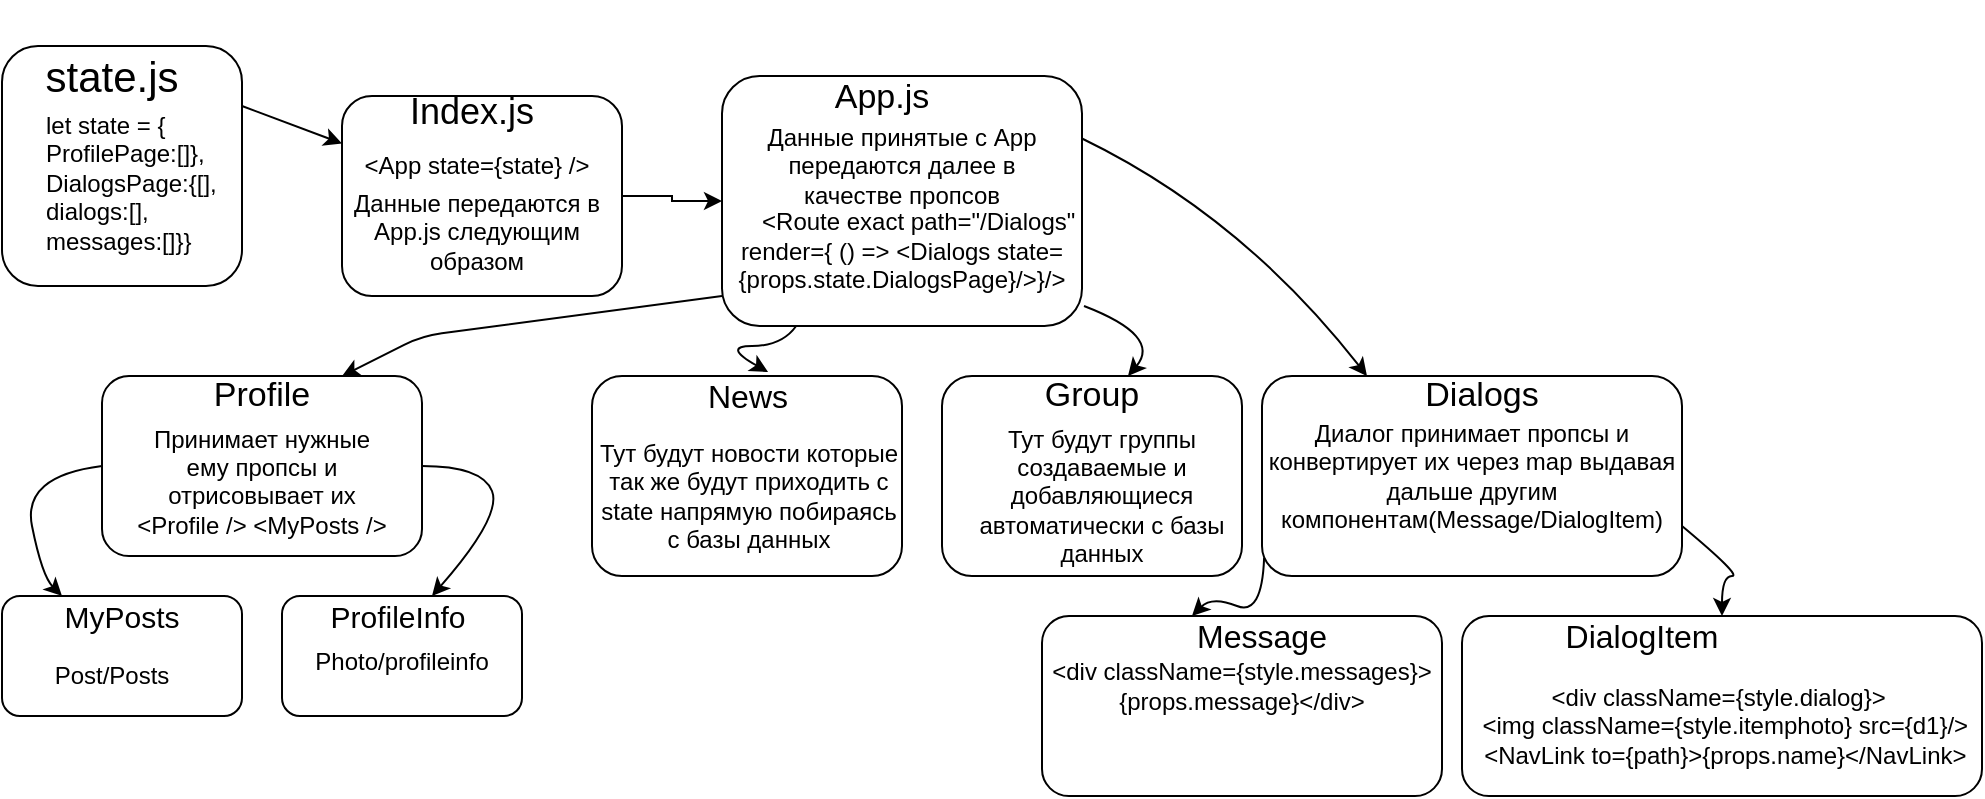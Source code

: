 <mxfile version="10.6.3" type="device"><diagram id="gouPpLSK1r97FWVVn8zu" name="Page-1"><mxGraphModel dx="758" dy="1796" grid="1" gridSize="10" guides="1" tooltips="1" connect="1" arrows="1" fold="1" page="1" pageScale="1" pageWidth="827" pageHeight="1169" math="0" shadow="0"><root><mxCell id="0"/><mxCell id="1" parent="0"/><mxCell id="2J4OhSE9YtnW4yeWuWOa-1" value="" style="rounded=1;whiteSpace=wrap;html=1;" parent="1" vertex="1"><mxGeometry x="30" y="15" width="120" height="120" as="geometry"/></mxCell><mxCell id="2J4OhSE9YtnW4yeWuWOa-3" value="&lt;font style=&quot;font-size: 21px&quot;&gt;&lt;br&gt;state.js&lt;br&gt;&lt;/font&gt;&lt;br&gt;" style="text;html=1;strokeColor=none;fillColor=none;align=center;verticalAlign=middle;whiteSpace=wrap;rounded=0;" parent="1" vertex="1"><mxGeometry x="30" y="15" width="110" height="20" as="geometry"/></mxCell><mxCell id="iweRL4ecttwy0fz11CkR-4" value="" style="edgeStyle=orthogonalEdgeStyle;rounded=0;orthogonalLoop=1;jettySize=auto;html=1;" edge="1" parent="1" source="iweRL4ecttwy0fz11CkR-1" target="iweRL4ecttwy0fz11CkR-3"><mxGeometry relative="1" as="geometry"/></mxCell><mxCell id="iweRL4ecttwy0fz11CkR-1" value="" style="rounded=1;whiteSpace=wrap;html=1;" vertex="1" parent="1"><mxGeometry x="200" y="40" width="140" height="100" as="geometry"/></mxCell><mxCell id="iweRL4ecttwy0fz11CkR-3" value="" style="rounded=1;whiteSpace=wrap;html=1;" vertex="1" parent="1"><mxGeometry x="390" y="30" width="180" height="125" as="geometry"/></mxCell><mxCell id="iweRL4ecttwy0fz11CkR-2" value="&lt;font style=&quot;font-size: 18px&quot;&gt;Index.js&lt;br&gt;&lt;/font&gt;&lt;br&gt;" style="text;html=1;strokeColor=none;fillColor=none;align=center;verticalAlign=middle;whiteSpace=wrap;rounded=0;" vertex="1" parent="1"><mxGeometry x="220" y="45" width="90" height="20" as="geometry"/></mxCell><mxCell id="iweRL4ecttwy0fz11CkR-5" value="&lt;font style=&quot;font-size: 17px&quot;&gt;App.js&lt;br&gt;&lt;/font&gt;&lt;br&gt;" style="text;html=1;strokeColor=none;fillColor=none;align=center;verticalAlign=middle;whiteSpace=wrap;rounded=0;" vertex="1" parent="1"><mxGeometry x="450" y="35" width="40" height="25" as="geometry"/></mxCell><mxCell id="iweRL4ecttwy0fz11CkR-7" value="" style="endArrow=classic;html=1;exitX=1;exitY=0.25;exitDx=0;exitDy=0;" edge="1" parent="1" source="2J4OhSE9YtnW4yeWuWOa-1" target="iweRL4ecttwy0fz11CkR-1"><mxGeometry width="50" height="50" relative="1" as="geometry"><mxPoint x="151" y="107" as="sourcePoint"/><mxPoint x="200" y="90" as="targetPoint"/></mxGeometry></mxCell><mxCell id="iweRL4ecttwy0fz11CkR-9" value="let state = {&lt;br&gt;ProfilePage:[]},&lt;br&gt;DialogsPage:{[],&lt;br&gt;dialogs:[],&lt;br&gt;messages:[]}}&lt;br&gt;" style="text;html=1;resizable=0;points=[];autosize=1;align=left;verticalAlign=top;spacingTop=-4;" vertex="1" parent="1"><mxGeometry x="50" y="45" width="100" height="70" as="geometry"/></mxCell><mxCell id="iweRL4ecttwy0fz11CkR-10" value="&amp;lt;App state={state} /&amp;gt;" style="text;html=1;strokeColor=none;fillColor=none;align=center;verticalAlign=middle;whiteSpace=wrap;rounded=0;" vertex="1" parent="1"><mxGeometry x="205" y="60" width="125" height="30" as="geometry"/></mxCell><mxCell id="iweRL4ecttwy0fz11CkR-13" value="&lt;div&gt;&lt;br&gt;&lt;/div&gt;&lt;div&gt;&amp;nbsp; &amp;nbsp; &amp;nbsp;&amp;lt;Route exact path=&quot;/Dialogs&quot; render={ () =&amp;gt; &amp;lt;Dialogs state={props.state.DialogsPage}/&amp;gt;}/&amp;gt;&lt;/div&gt;" style="text;html=1;strokeColor=none;fillColor=none;align=center;verticalAlign=middle;whiteSpace=wrap;rounded=0;" vertex="1" parent="1"><mxGeometry x="385" y="75" width="190" height="70" as="geometry"/></mxCell><mxCell id="iweRL4ecttwy0fz11CkR-14" value="" style="rounded=1;whiteSpace=wrap;html=1;" vertex="1" parent="1"><mxGeometry x="80" y="180" width="160" height="90" as="geometry"/></mxCell><mxCell id="iweRL4ecttwy0fz11CkR-15" value="&lt;font style=&quot;font-size: 17px&quot;&gt;Profile&lt;/font&gt;" style="text;html=1;strokeColor=none;fillColor=none;align=center;verticalAlign=middle;whiteSpace=wrap;rounded=0;" vertex="1" parent="1"><mxGeometry x="140" y="180" width="40" height="20" as="geometry"/></mxCell><mxCell id="iweRL4ecttwy0fz11CkR-17" value="Принимает нужные ему пропсы и отрисовывает их &amp;lt;Profile /&amp;gt; &amp;lt;MyPosts /&amp;gt;&lt;br&gt;&lt;br&gt;" style="text;html=1;strokeColor=none;fillColor=none;align=center;verticalAlign=middle;whiteSpace=wrap;rounded=0;" vertex="1" parent="1"><mxGeometry x="95" y="230" width="130" height="20" as="geometry"/></mxCell><mxCell id="iweRL4ecttwy0fz11CkR-18" value="" style="endArrow=classic;html=1;entryX=0.75;entryY=0;entryDx=0;entryDy=0;" edge="1" parent="1" target="iweRL4ecttwy0fz11CkR-14"><mxGeometry width="50" height="50" relative="1" as="geometry"><mxPoint x="390" y="140" as="sourcePoint"/><mxPoint x="80" y="290" as="targetPoint"/><Array as="points"><mxPoint x="240" y="160"/></Array></mxGeometry></mxCell><mxCell id="iweRL4ecttwy0fz11CkR-19" value="" style="rounded=1;whiteSpace=wrap;html=1;" vertex="1" parent="1"><mxGeometry x="30" y="290" width="120" height="60" as="geometry"/></mxCell><mxCell id="iweRL4ecttwy0fz11CkR-20" value="&lt;font style=&quot;font-size: 15px&quot;&gt;MyPosts&lt;/font&gt;" style="text;html=1;strokeColor=none;fillColor=none;align=center;verticalAlign=middle;whiteSpace=wrap;rounded=0;" vertex="1" parent="1"><mxGeometry x="70" y="290" width="40" height="20" as="geometry"/></mxCell><mxCell id="iweRL4ecttwy0fz11CkR-21" value="" style="rounded=1;whiteSpace=wrap;html=1;" vertex="1" parent="1"><mxGeometry x="170" y="290" width="120" height="60" as="geometry"/></mxCell><mxCell id="iweRL4ecttwy0fz11CkR-22" value="&lt;font style=&quot;font-size: 15px&quot;&gt;ProfileInfo&lt;/font&gt;" style="text;html=1;strokeColor=none;fillColor=none;align=center;verticalAlign=middle;whiteSpace=wrap;rounded=0;" vertex="1" parent="1"><mxGeometry x="207.5" y="290" width="40" height="20" as="geometry"/></mxCell><mxCell id="iweRL4ecttwy0fz11CkR-23" value="" style="curved=1;endArrow=classic;html=1;exitX=0;exitY=0.5;exitDx=0;exitDy=0;entryX=0.25;entryY=0;entryDx=0;entryDy=0;" edge="1" parent="1" source="iweRL4ecttwy0fz11CkR-14" target="iweRL4ecttwy0fz11CkR-19"><mxGeometry width="50" height="50" relative="1" as="geometry"><mxPoint x="30" y="420" as="sourcePoint"/><mxPoint x="80" y="370" as="targetPoint"/><Array as="points"><mxPoint x="40" y="230"/><mxPoint x="50" y="280"/></Array></mxGeometry></mxCell><mxCell id="iweRL4ecttwy0fz11CkR-24" value="" style="curved=1;endArrow=classic;html=1;exitX=1;exitY=0.5;exitDx=0;exitDy=0;" edge="1" parent="1" source="iweRL4ecttwy0fz11CkR-14"><mxGeometry width="50" height="50" relative="1" as="geometry"><mxPoint x="90" y="400" as="sourcePoint"/><mxPoint x="245" y="290" as="targetPoint"/><Array as="points"><mxPoint x="270" y="225"/><mxPoint x="280" y="250"/></Array></mxGeometry></mxCell><mxCell id="iweRL4ecttwy0fz11CkR-26" value="Photo/profileinfo&lt;br&gt;&lt;br&gt;" style="text;html=1;strokeColor=none;fillColor=none;align=center;verticalAlign=middle;whiteSpace=wrap;rounded=0;" vertex="1" parent="1"><mxGeometry x="210" y="320" width="40" height="20" as="geometry"/></mxCell><mxCell id="iweRL4ecttwy0fz11CkR-28" value="Post/Posts" style="text;html=1;strokeColor=none;fillColor=none;align=center;verticalAlign=middle;whiteSpace=wrap;rounded=0;" vertex="1" parent="1"><mxGeometry x="65" y="320" width="40" height="20" as="geometry"/></mxCell><mxCell id="iweRL4ecttwy0fz11CkR-29" value="" style="rounded=1;whiteSpace=wrap;html=1;" vertex="1" parent="1"><mxGeometry x="325" y="180" width="155" height="100" as="geometry"/></mxCell><mxCell id="iweRL4ecttwy0fz11CkR-30" value="&lt;font style=&quot;font-size: 16px&quot;&gt;News&lt;/font&gt;" style="text;html=1;strokeColor=none;fillColor=none;align=center;verticalAlign=middle;whiteSpace=wrap;rounded=0;" vertex="1" parent="1"><mxGeometry x="382.5" y="180" width="40" height="20" as="geometry"/></mxCell><mxCell id="iweRL4ecttwy0fz11CkR-31" value="" style="curved=1;endArrow=classic;html=1;exitX=0.206;exitY=1;exitDx=0;exitDy=0;exitPerimeter=0;entryX=0.568;entryY=-0.02;entryDx=0;entryDy=0;entryPerimeter=0;" edge="1" parent="1" source="iweRL4ecttwy0fz11CkR-3" target="iweRL4ecttwy0fz11CkR-29"><mxGeometry width="50" height="50" relative="1" as="geometry"><mxPoint x="530" y="215" as="sourcePoint"/><mxPoint x="580" y="165" as="targetPoint"/><Array as="points"><mxPoint x="420" y="165"/><mxPoint x="390" y="165"/></Array></mxGeometry></mxCell><mxCell id="iweRL4ecttwy0fz11CkR-32" value="" style="rounded=1;whiteSpace=wrap;html=1;" vertex="1" parent="1"><mxGeometry x="500" y="180" width="150" height="100" as="geometry"/></mxCell><mxCell id="iweRL4ecttwy0fz11CkR-33" value="&lt;font style=&quot;font-size: 17px&quot;&gt;Group&lt;/font&gt;" style="text;html=1;strokeColor=none;fillColor=none;align=center;verticalAlign=middle;whiteSpace=wrap;rounded=0;" vertex="1" parent="1"><mxGeometry x="555" y="180" width="40" height="20" as="geometry"/></mxCell><mxCell id="iweRL4ecttwy0fz11CkR-34" value="" style="curved=1;endArrow=classic;html=1;entryX=0.62;entryY=0;entryDx=0;entryDy=0;entryPerimeter=0;" edge="1" parent="1" source="iweRL4ecttwy0fz11CkR-13" target="iweRL4ecttwy0fz11CkR-32"><mxGeometry width="50" height="50" relative="1" as="geometry"><mxPoint x="570" y="150" as="sourcePoint"/><mxPoint x="640" y="100" as="targetPoint"/><Array as="points"><mxPoint x="610" y="160"/></Array></mxGeometry></mxCell><mxCell id="iweRL4ecttwy0fz11CkR-35" value="" style="rounded=1;whiteSpace=wrap;html=1;" vertex="1" parent="1"><mxGeometry x="660" y="180" width="210" height="100" as="geometry"/></mxCell><mxCell id="iweRL4ecttwy0fz11CkR-36" value="" style="curved=1;endArrow=classic;html=1;exitX=1;exitY=0.25;exitDx=0;exitDy=0;entryX=0.25;entryY=0;entryDx=0;entryDy=0;" edge="1" parent="1" source="iweRL4ecttwy0fz11CkR-3" target="iweRL4ecttwy0fz11CkR-35"><mxGeometry width="50" height="50" relative="1" as="geometry"><mxPoint x="595" y="105" as="sourcePoint"/><mxPoint x="645" y="55" as="targetPoint"/><Array as="points"><mxPoint x="650" y="100"/></Array></mxGeometry></mxCell><mxCell id="iweRL4ecttwy0fz11CkR-37" value="&lt;font style=&quot;font-size: 17px&quot;&gt;Dialogs&lt;/font&gt;&lt;br&gt;" style="text;html=1;strokeColor=none;fillColor=none;align=center;verticalAlign=middle;whiteSpace=wrap;rounded=0;" vertex="1" parent="1"><mxGeometry x="750" y="180" width="40" height="20" as="geometry"/></mxCell><mxCell id="iweRL4ecttwy0fz11CkR-38" value="Диалог принимает пропсы и конвертирует их через map выдавая дальше другим компонентам(Message/DialogItem)" style="text;html=1;strokeColor=none;fillColor=none;align=center;verticalAlign=middle;whiteSpace=wrap;rounded=0;" vertex="1" parent="1"><mxGeometry x="660" y="220" width="210" height="20" as="geometry"/></mxCell><mxCell id="iweRL4ecttwy0fz11CkR-39" value="" style="rounded=1;whiteSpace=wrap;html=1;" vertex="1" parent="1"><mxGeometry x="550" y="300" width="200" height="90" as="geometry"/></mxCell><mxCell id="iweRL4ecttwy0fz11CkR-40" value="" style="rounded=1;whiteSpace=wrap;html=1;" vertex="1" parent="1"><mxGeometry x="760" y="300" width="260" height="90" as="geometry"/></mxCell><mxCell id="iweRL4ecttwy0fz11CkR-41" value="&lt;font style=&quot;font-size: 16px&quot;&gt;Message&lt;/font&gt;" style="text;html=1;strokeColor=none;fillColor=none;align=center;verticalAlign=middle;whiteSpace=wrap;rounded=0;" vertex="1" parent="1"><mxGeometry x="640" y="300" width="40" height="20" as="geometry"/></mxCell><mxCell id="iweRL4ecttwy0fz11CkR-43" value="&lt;font style=&quot;font-size: 16px&quot;&gt;DialogItem&lt;/font&gt;" style="text;html=1;strokeColor=none;fillColor=none;align=center;verticalAlign=middle;whiteSpace=wrap;rounded=0;" vertex="1" parent="1"><mxGeometry x="830" y="300" width="40" height="20" as="geometry"/></mxCell><mxCell id="iweRL4ecttwy0fz11CkR-44" value="" style="curved=1;endArrow=classic;html=1;exitX=0.005;exitY=0.91;exitDx=0;exitDy=0;exitPerimeter=0;" edge="1" parent="1" source="iweRL4ecttwy0fz11CkR-35"><mxGeometry width="50" height="50" relative="1" as="geometry"><mxPoint x="665" y="280" as="sourcePoint"/><mxPoint x="625" y="300" as="targetPoint"/><Array as="points"><mxPoint x="660" y="300"/><mxPoint x="635" y="290"/><mxPoint x="625" y="300"/></Array></mxGeometry></mxCell><mxCell id="iweRL4ecttwy0fz11CkR-45" value="" style="curved=1;endArrow=classic;html=1;exitX=1;exitY=0.75;exitDx=0;exitDy=0;" edge="1" parent="1" source="iweRL4ecttwy0fz11CkR-35" target="iweRL4ecttwy0fz11CkR-40"><mxGeometry width="50" height="50" relative="1" as="geometry"><mxPoint x="880" y="280" as="sourcePoint"/><mxPoint x="930" y="230" as="targetPoint"/><Array as="points"><mxPoint x="900" y="280"/><mxPoint x="890" y="280"/></Array></mxGeometry></mxCell><mxCell id="iweRL4ecttwy0fz11CkR-46" value="Тут будут новости которые так же будут приходить с state напрямую побираясь с базы данных" style="text;html=1;strokeColor=none;fillColor=none;align=center;verticalAlign=middle;whiteSpace=wrap;rounded=0;" vertex="1" parent="1"><mxGeometry x="327" y="230" width="153" height="20" as="geometry"/></mxCell><mxCell id="iweRL4ecttwy0fz11CkR-48" value="Тут будут группы создаваемые и добавляющиеся автоматически с базы данных" style="text;html=1;strokeColor=none;fillColor=none;align=center;verticalAlign=middle;whiteSpace=wrap;rounded=0;" vertex="1" parent="1"><mxGeometry x="510" y="200" width="140" height="80" as="geometry"/></mxCell><mxCell id="iweRL4ecttwy0fz11CkR-50" value="&amp;lt;div className={style.messages}&amp;gt;{props.message}&amp;lt;/div&amp;gt;" style="text;html=1;strokeColor=none;fillColor=none;align=center;verticalAlign=middle;whiteSpace=wrap;rounded=0;" vertex="1" parent="1"><mxGeometry x="545" y="320" width="210" height="30" as="geometry"/></mxCell><mxCell id="iweRL4ecttwy0fz11CkR-51" value="&lt;div&gt;&amp;nbsp; &amp;lt;div className={style.dialog}&amp;gt;&lt;/div&gt;&lt;div&gt;&amp;nbsp; &amp;nbsp; &amp;lt;img className={style.itemphoto} src={d1}/&amp;gt;&lt;/div&gt;&lt;div&gt;&amp;nbsp; &amp;nbsp; &amp;lt;NavLink to={path}&amp;gt;{props.name}&amp;lt;/NavLink&amp;gt;&lt;/div&gt;" style="text;html=1;strokeColor=none;fillColor=none;align=center;verticalAlign=middle;whiteSpace=wrap;rounded=0;" vertex="1" parent="1"><mxGeometry x="755" y="320" width="260" height="70" as="geometry"/></mxCell><mxCell id="iweRL4ecttwy0fz11CkR-54" value="Данные передаются в App.js следующим образом&lt;br&gt;&lt;br&gt;" style="text;html=1;strokeColor=none;fillColor=none;align=center;verticalAlign=middle;whiteSpace=wrap;rounded=0;" vertex="1" parent="1"><mxGeometry x="190" y="95" width="155" height="40" as="geometry"/></mxCell><mxCell id="iweRL4ecttwy0fz11CkR-56" value="Данные принятые с App передаются далее в качестве пропсов" style="text;html=1;strokeColor=none;fillColor=none;align=center;verticalAlign=middle;whiteSpace=wrap;rounded=0;" vertex="1" parent="1"><mxGeometry x="400" y="55" width="160" height="40" as="geometry"/></mxCell></root></mxGraphModel></diagram></mxfile>